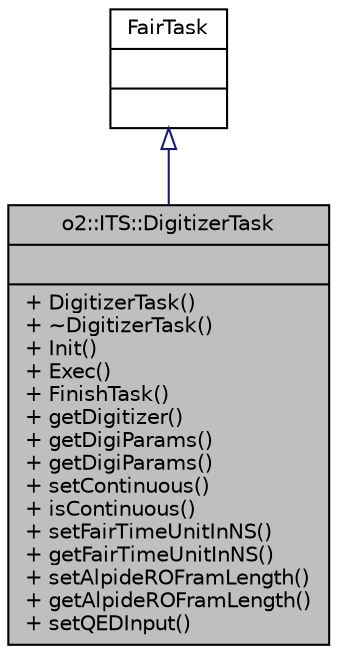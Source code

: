 digraph "o2::ITS::DigitizerTask"
{
 // INTERACTIVE_SVG=YES
  bgcolor="transparent";
  edge [fontname="Helvetica",fontsize="10",labelfontname="Helvetica",labelfontsize="10"];
  node [fontname="Helvetica",fontsize="10",shape=record];
  Node1 [label="{o2::ITS::DigitizerTask\n||+ DigitizerTask()\l+ ~DigitizerTask()\l+ Init()\l+ Exec()\l+ FinishTask()\l+ getDigitizer()\l+ getDigiParams()\l+ getDigiParams()\l+ setContinuous()\l+ isContinuous()\l+ setFairTimeUnitInNS()\l+ getFairTimeUnitInNS()\l+ setAlpideROFramLength()\l+ getAlpideROFramLength()\l+ setQEDInput()\l}",height=0.2,width=0.4,color="black", fillcolor="grey75", style="filled" fontcolor="black"];
  Node2 -> Node1 [dir="back",color="midnightblue",fontsize="10",style="solid",arrowtail="onormal",fontname="Helvetica"];
  Node2 [label="{FairTask\n||}",height=0.2,width=0.4,color="black",URL="$d2/d9e/classFairTask.html"];
}
